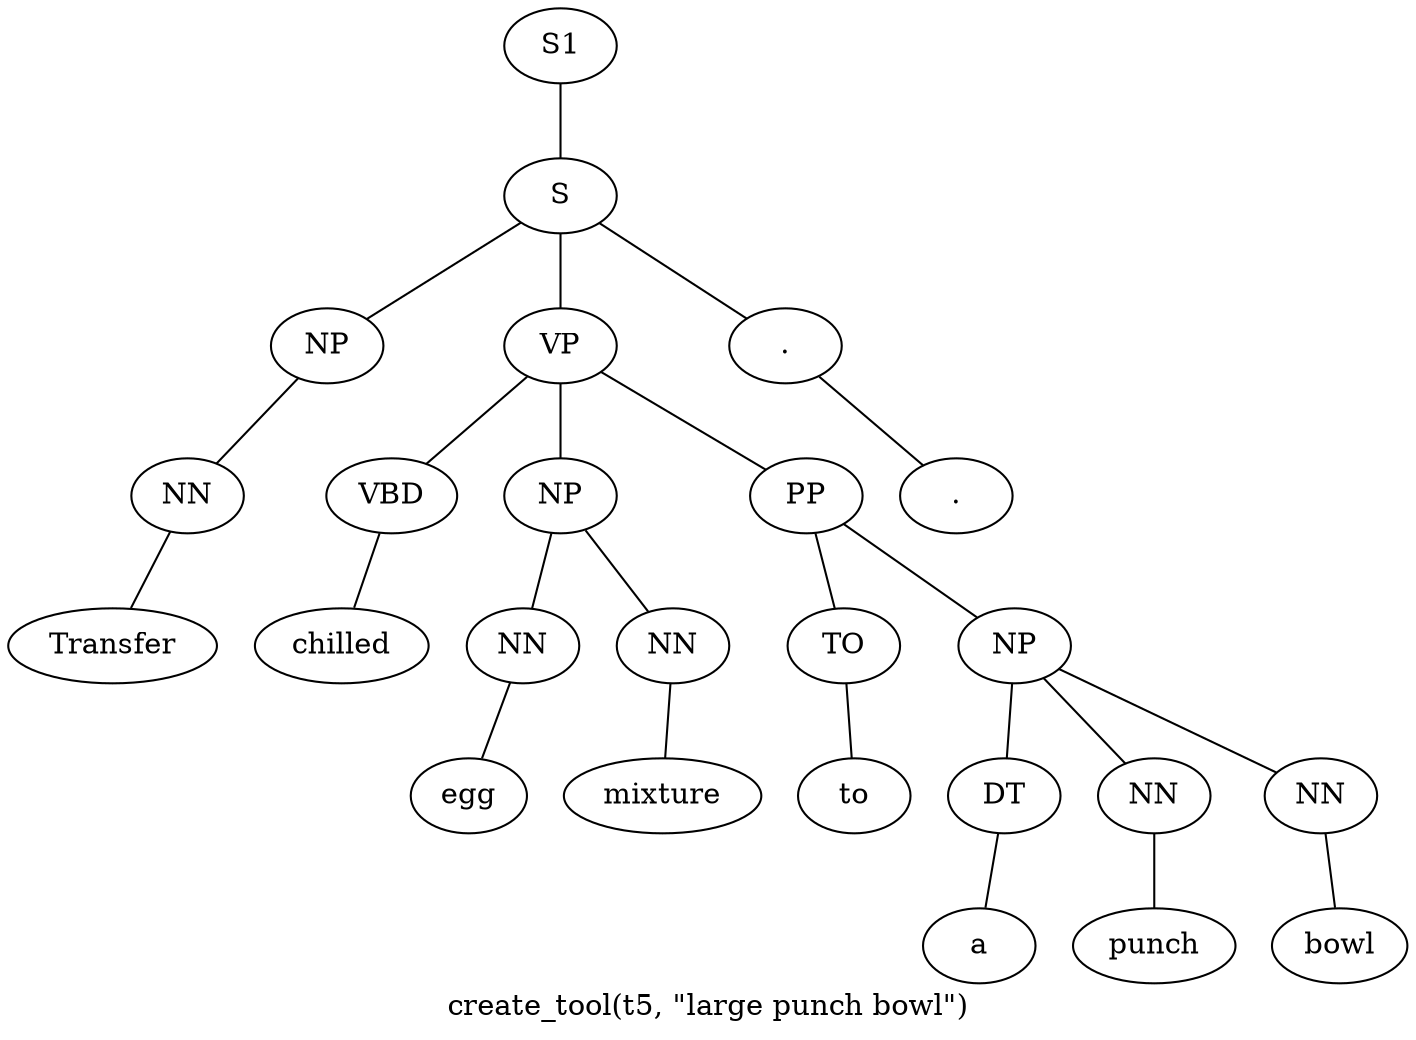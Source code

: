 graph SyntaxGraph {
	label = "create_tool(t5, \"large punch bowl\")";
	Node0 [label="S1"];
	Node1 [label="S"];
	Node2 [label="NP"];
	Node3 [label="NN"];
	Node4 [label="Transfer"];
	Node5 [label="VP"];
	Node6 [label="VBD"];
	Node7 [label="chilled"];
	Node8 [label="NP"];
	Node9 [label="NN"];
	Node10 [label="egg"];
	Node11 [label="NN"];
	Node12 [label="mixture"];
	Node13 [label="PP"];
	Node14 [label="TO"];
	Node15 [label="to"];
	Node16 [label="NP"];
	Node17 [label="DT"];
	Node18 [label="a"];
	Node19 [label="NN"];
	Node20 [label="punch"];
	Node21 [label="NN"];
	Node22 [label="bowl"];
	Node23 [label="."];
	Node24 [label="."];

	Node0 -- Node1;
	Node1 -- Node2;
	Node1 -- Node5;
	Node1 -- Node23;
	Node2 -- Node3;
	Node3 -- Node4;
	Node5 -- Node6;
	Node5 -- Node8;
	Node5 -- Node13;
	Node6 -- Node7;
	Node8 -- Node9;
	Node8 -- Node11;
	Node9 -- Node10;
	Node11 -- Node12;
	Node13 -- Node14;
	Node13 -- Node16;
	Node14 -- Node15;
	Node16 -- Node17;
	Node16 -- Node19;
	Node16 -- Node21;
	Node17 -- Node18;
	Node19 -- Node20;
	Node21 -- Node22;
	Node23 -- Node24;
}
